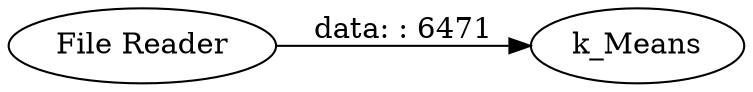 digraph {
	"3720216942206409810_2" [label=k_Means]
	"3720216942206409810_1" [label="File Reader"]
	"3720216942206409810_1" -> "3720216942206409810_2" [label="data: : 6471"]
	rankdir=LR
}
